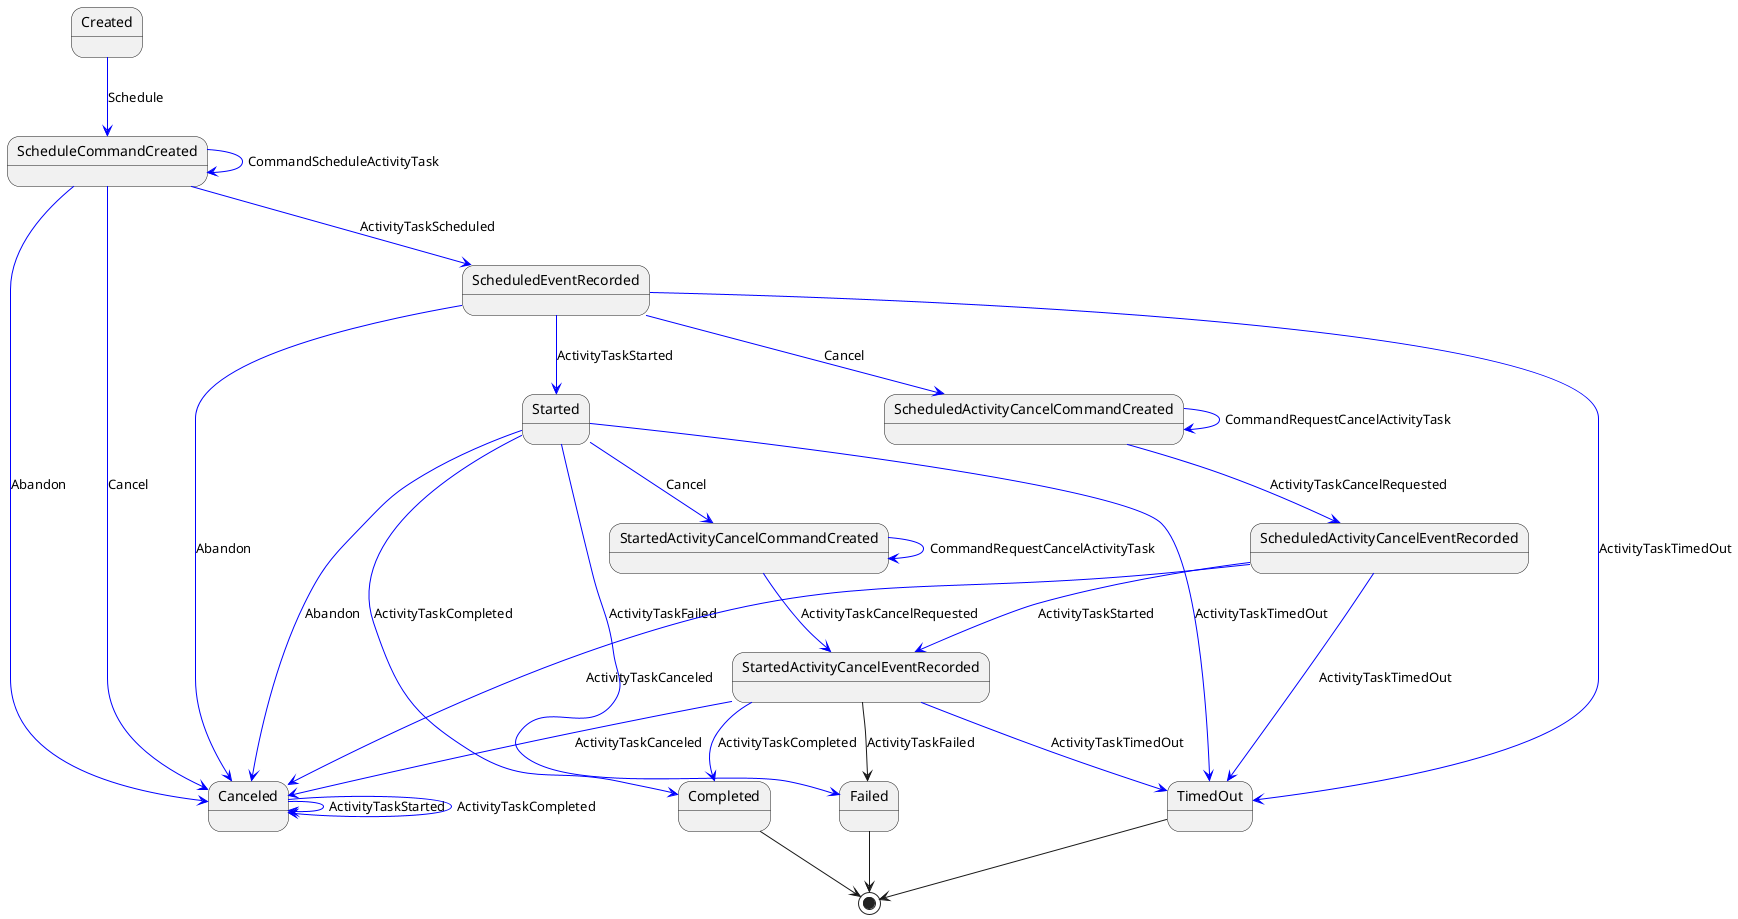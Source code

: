@startuml
Created -[#blue]-> ScheduleCommandCreated: Schedule
ScheduleCommandCreated -[#blue]-> ScheduleCommandCreated: CommandScheduleActivityTask
ScheduleCommandCreated -[#blue]-> ScheduledEventRecorded: ActivityTaskScheduled
ScheduleCommandCreated -[#blue]-> Canceled: Cancel
ScheduleCommandCreated -[#blue]-> Canceled: Abandon
ScheduledEventRecorded -[#blue]-> Started: ActivityTaskStarted
ScheduledEventRecorded -[#blue]-> TimedOut: ActivityTaskTimedOut
ScheduledEventRecorded -[#blue]-> ScheduledActivityCancelCommandCreated: Cancel
ScheduledEventRecorded -[#blue]-> Canceled: Abandon
Started -[#blue]-> Completed: ActivityTaskCompleted
Started -[#blue]-> Failed: ActivityTaskFailed
Started -[#blue]-> TimedOut: ActivityTaskTimedOut
Started -[#blue]-> StartedActivityCancelCommandCreated: Cancel
Started -[#blue]-> Canceled: Abandon
ScheduledActivityCancelCommandCreated -[#blue]-> ScheduledActivityCancelCommandCreated: CommandRequestCancelActivityTask
ScheduledActivityCancelCommandCreated -[#blue]-> ScheduledActivityCancelEventRecorded: ActivityTaskCancelRequested
ScheduledActivityCancelEventRecorded -[#blue]-> Canceled: ActivityTaskCanceled
ScheduledActivityCancelEventRecorded -[#blue]-> StartedActivityCancelEventRecorded: ActivityTaskStarted
ScheduledActivityCancelEventRecorded -[#blue]-> TimedOut: ActivityTaskTimedOut
StartedActivityCancelCommandCreated -[#blue]-> StartedActivityCancelCommandCreated: CommandRequestCancelActivityTask
StartedActivityCancelCommandCreated -[#blue]-> StartedActivityCancelEventRecorded: ActivityTaskCancelRequested
StartedActivityCancelEventRecorded --> Failed: ActivityTaskFailed
StartedActivityCancelEventRecorded -[#blue]-> Completed: ActivityTaskCompleted
StartedActivityCancelEventRecorded -[#blue]-> TimedOut: ActivityTaskTimedOut
StartedActivityCancelEventRecorded -[#blue]-> Canceled: ActivityTaskCanceled
Canceled -[#blue]-> Canceled: ActivityTaskStarted
Canceled -[#blue]-> Canceled: ActivityTaskCompleted
TimedOut --> [*]
Failed --> [*]
Completed --> [*]
@enduml